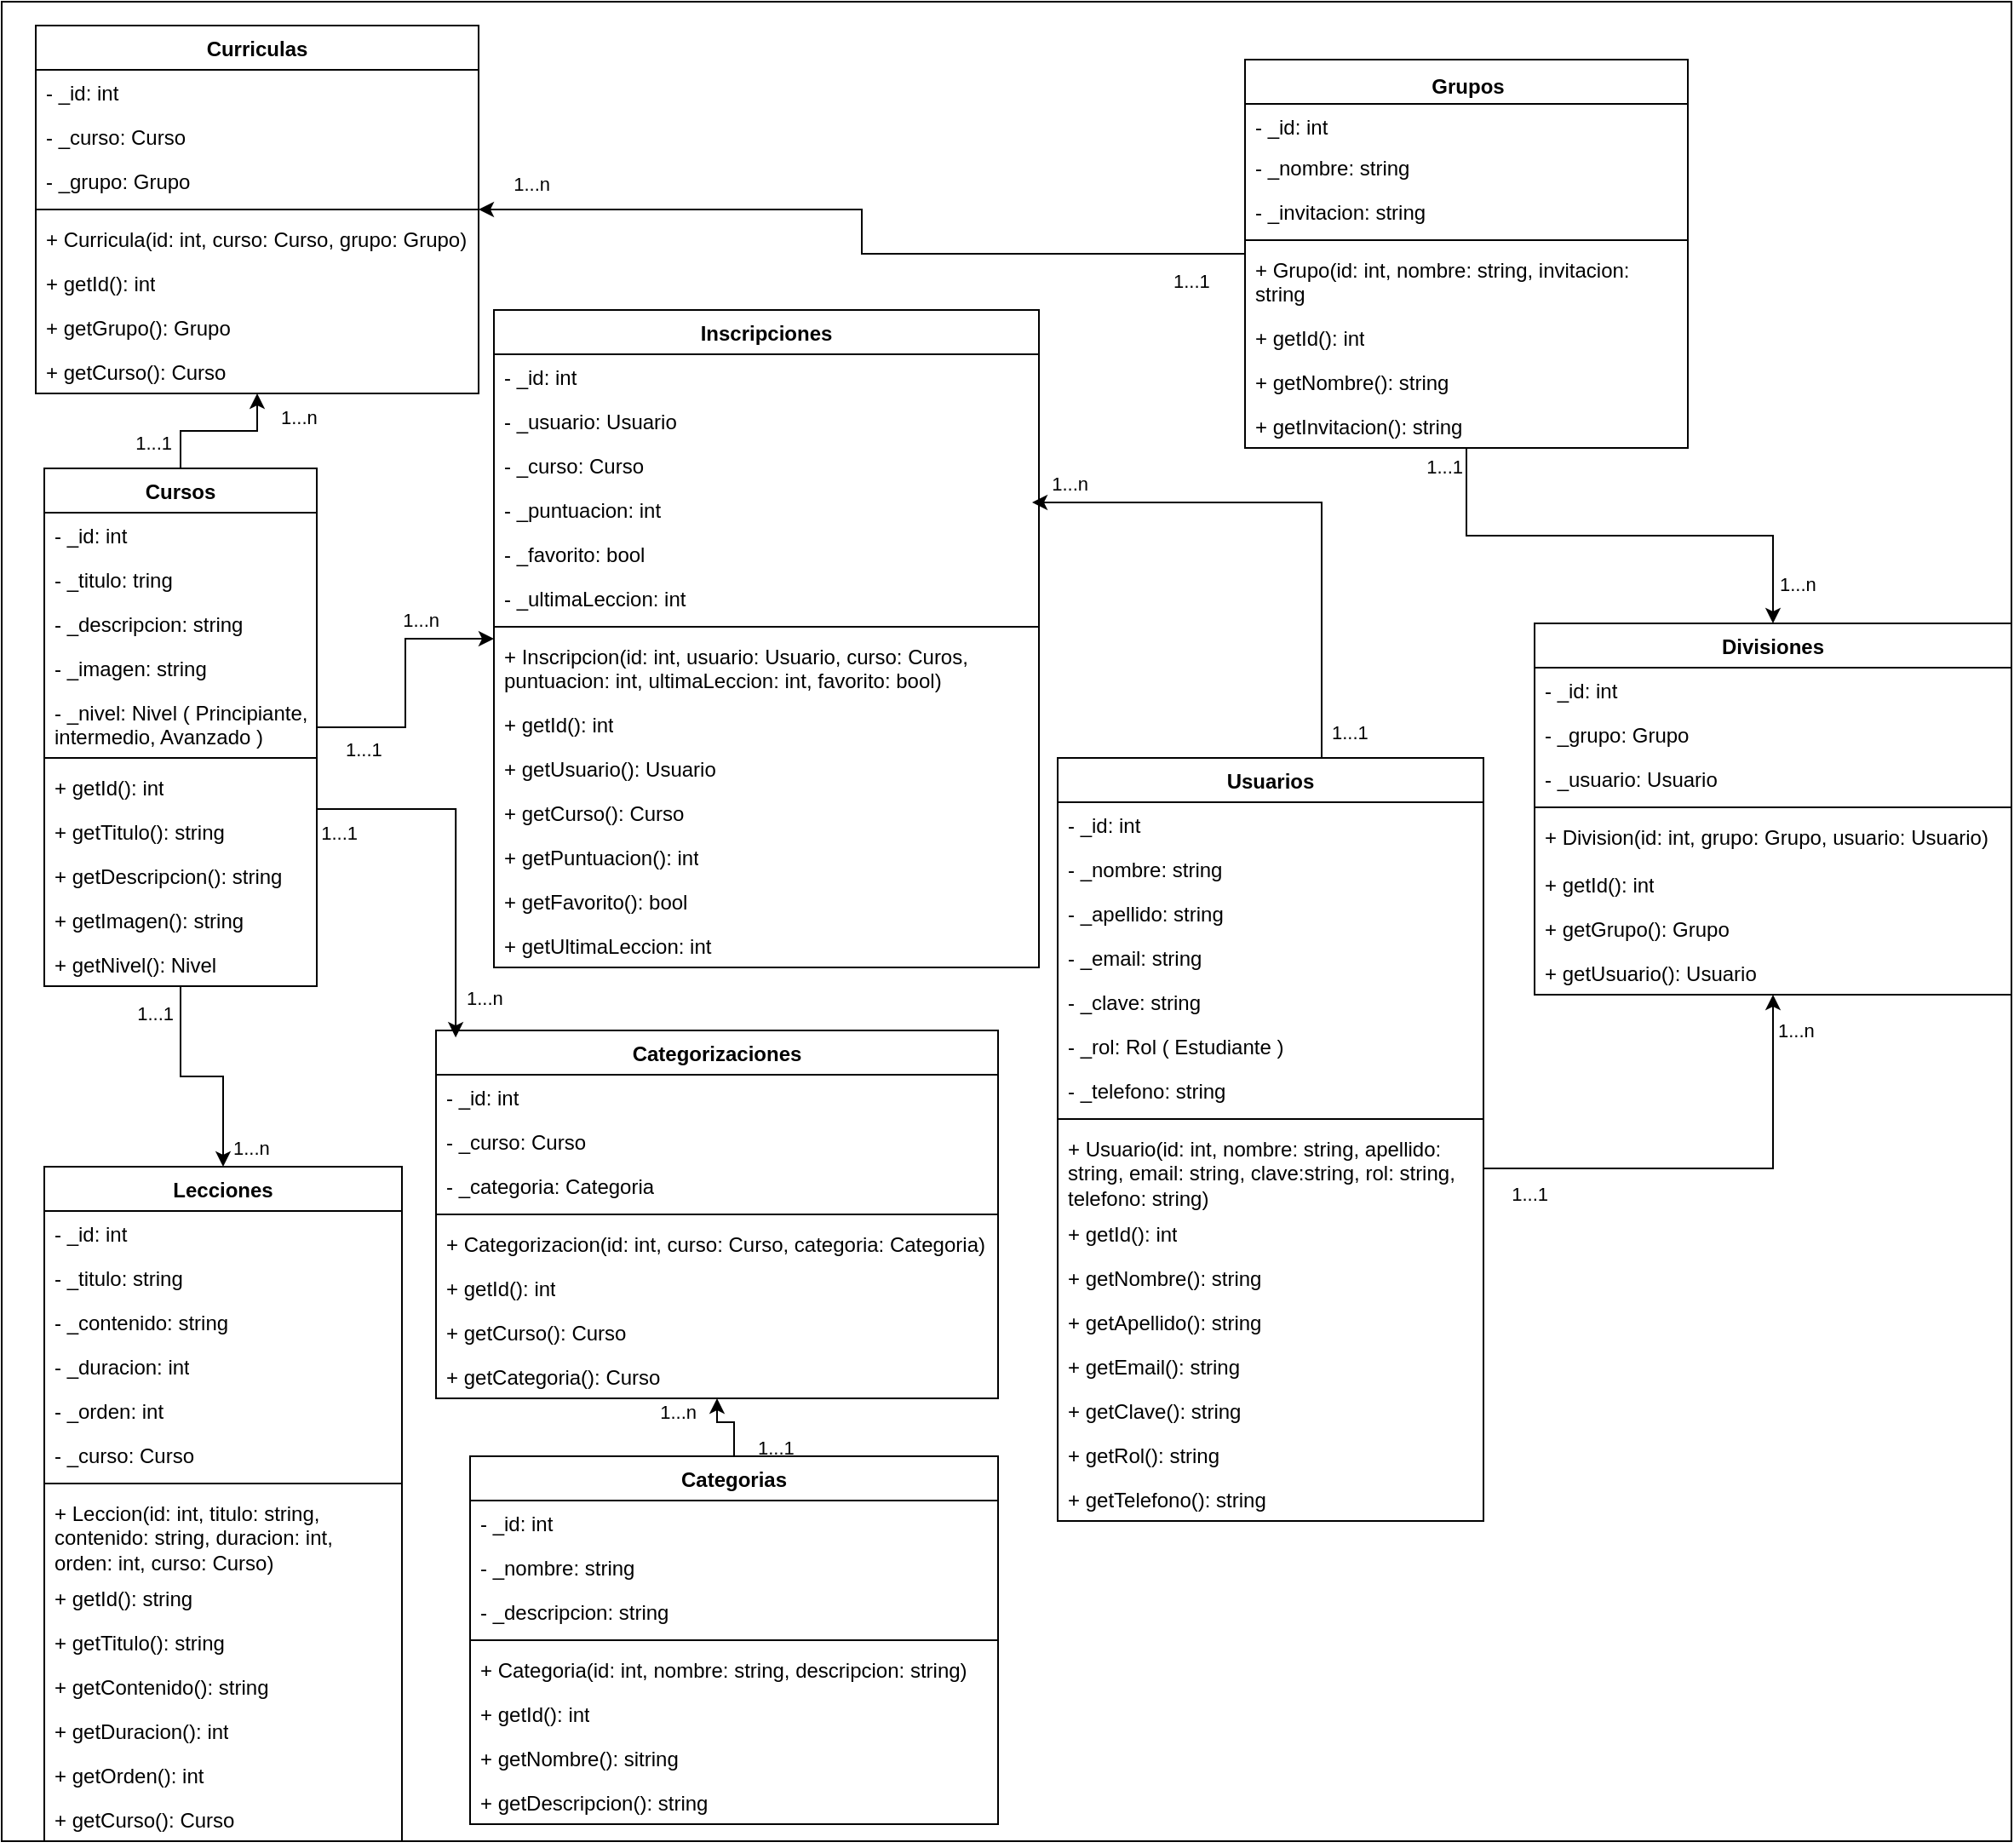 <mxfile version="22.0.4" type="google">
  <diagram name="Página-1" id="cSlM-cE0rFL330FUI_8P">
    <mxGraphModel dx="3243" dy="1895" grid="1" gridSize="10" guides="1" tooltips="1" connect="1" arrows="1" fold="1" page="1" pageScale="1" pageWidth="1169" pageHeight="827" math="0" shadow="0">
      <root>
        <mxCell id="0" />
        <mxCell id="1" parent="0" />
        <mxCell id="j69wh9Sq0bVNQojSnOhY-31" value="" style="rounded=0;whiteSpace=wrap;html=1;" parent="1" vertex="1">
          <mxGeometry x="-20" y="-154" width="1180" height="1080" as="geometry" />
        </mxCell>
        <mxCell id="e1QDSc3UWPRIE26_EMe_-5" value="Curriculas" style="swimlane;fontStyle=1;align=center;verticalAlign=top;childLayout=stackLayout;horizontal=1;startSize=26;horizontalStack=0;resizeParent=1;resizeParentMax=0;resizeLast=0;collapsible=1;marginBottom=0;whiteSpace=wrap;html=1;spacingLeft=0;" parent="1" vertex="1">
          <mxGeometry y="-140" width="260" height="216" as="geometry" />
        </mxCell>
        <mxCell id="e1QDSc3UWPRIE26_EMe_-43" value="- _id: int" style="text;strokeColor=none;fillColor=none;align=left;verticalAlign=top;spacingLeft=4;spacingRight=4;overflow=hidden;rotatable=0;points=[[0,0.5],[1,0.5]];portConstraint=eastwest;whiteSpace=wrap;html=1;" parent="e1QDSc3UWPRIE26_EMe_-5" vertex="1">
          <mxGeometry y="26" width="260" height="26" as="geometry" />
        </mxCell>
        <mxCell id="e1QDSc3UWPRIE26_EMe_-6" value="- _curso: Curso" style="text;strokeColor=none;fillColor=none;align=left;verticalAlign=top;spacingLeft=4;spacingRight=4;overflow=hidden;rotatable=0;points=[[0,0.5],[1,0.5]];portConstraint=eastwest;whiteSpace=wrap;html=1;" parent="e1QDSc3UWPRIE26_EMe_-5" vertex="1">
          <mxGeometry y="52" width="260" height="26" as="geometry" />
        </mxCell>
        <mxCell id="e1QDSc3UWPRIE26_EMe_-67" value="- _grupo: Grupo" style="text;strokeColor=none;fillColor=none;align=left;verticalAlign=top;spacingLeft=4;spacingRight=4;overflow=hidden;rotatable=0;points=[[0,0.5],[1,0.5]];portConstraint=eastwest;whiteSpace=wrap;html=1;" parent="e1QDSc3UWPRIE26_EMe_-5" vertex="1">
          <mxGeometry y="78" width="260" height="26" as="geometry" />
        </mxCell>
        <mxCell id="e1QDSc3UWPRIE26_EMe_-7" value="" style="line;strokeWidth=1;fillColor=none;align=left;verticalAlign=middle;spacingTop=-1;spacingLeft=3;spacingRight=3;rotatable=0;labelPosition=right;points=[];portConstraint=eastwest;strokeColor=inherit;" parent="e1QDSc3UWPRIE26_EMe_-5" vertex="1">
          <mxGeometry y="104" width="260" height="8" as="geometry" />
        </mxCell>
        <mxCell id="e1QDSc3UWPRIE26_EMe_-8" value="+ Curricula(id: int, curso: Curso, grupo: Grupo)" style="text;strokeColor=none;fillColor=none;align=left;verticalAlign=top;spacingLeft=4;spacingRight=4;overflow=hidden;rotatable=0;points=[[0,0.5],[1,0.5]];portConstraint=eastwest;whiteSpace=wrap;html=1;" parent="e1QDSc3UWPRIE26_EMe_-5" vertex="1">
          <mxGeometry y="112" width="260" height="26" as="geometry" />
        </mxCell>
        <mxCell id="e-Kmx84tTfotcJuYBP1H-1" value="+ getId(): int" style="text;strokeColor=none;fillColor=none;align=left;verticalAlign=top;spacingLeft=4;spacingRight=4;overflow=hidden;rotatable=0;points=[[0,0.5],[1,0.5]];portConstraint=eastwest;whiteSpace=wrap;html=1;" parent="e1QDSc3UWPRIE26_EMe_-5" vertex="1">
          <mxGeometry y="138" width="260" height="26" as="geometry" />
        </mxCell>
        <mxCell id="e-Kmx84tTfotcJuYBP1H-3" value="+ getGrupo(): Grupo" style="text;strokeColor=none;fillColor=none;align=left;verticalAlign=top;spacingLeft=4;spacingRight=4;overflow=hidden;rotatable=0;points=[[0,0.5],[1,0.5]];portConstraint=eastwest;whiteSpace=wrap;html=1;" parent="e1QDSc3UWPRIE26_EMe_-5" vertex="1">
          <mxGeometry y="164" width="260" height="26" as="geometry" />
        </mxCell>
        <mxCell id="e-Kmx84tTfotcJuYBP1H-2" value="+ getCurso(): Curso" style="text;strokeColor=none;fillColor=none;align=left;verticalAlign=top;spacingLeft=4;spacingRight=4;overflow=hidden;rotatable=0;points=[[0,0.5],[1,0.5]];portConstraint=eastwest;whiteSpace=wrap;html=1;" parent="e1QDSc3UWPRIE26_EMe_-5" vertex="1">
          <mxGeometry y="190" width="260" height="26" as="geometry" />
        </mxCell>
        <mxCell id="j69wh9Sq0bVNQojSnOhY-22" style="edgeStyle=orthogonalEdgeStyle;rounded=0;orthogonalLoop=1;jettySize=auto;html=1;startArrow=classic;startFill=1;endArrow=none;endFill=0;" parent="1" target="e1QDSc3UWPRIE26_EMe_-34" edge="1">
          <mxGeometry relative="1" as="geometry">
            <mxPoint x="585" y="140" as="sourcePoint" />
            <mxPoint x="740" y="230" as="targetPoint" />
            <Array as="points">
              <mxPoint x="755" y="140" />
            </Array>
          </mxGeometry>
        </mxCell>
        <mxCell id="j69wh9Sq0bVNQojSnOhY-23" value="1...n" style="edgeLabel;html=1;align=right;verticalAlign=bottom;resizable=0;points=[];labelPosition=left;verticalLabelPosition=top;spacingLeft=2;spacingBottom=2;spacingRight=2;spacingTop=2;" parent="j69wh9Sq0bVNQojSnOhY-22" connectable="0" vertex="1">
          <mxGeometry x="-0.781" y="1" relative="1" as="geometry">
            <mxPoint as="offset" />
          </mxGeometry>
        </mxCell>
        <mxCell id="j69wh9Sq0bVNQojSnOhY-24" value="1...1" style="edgeLabel;html=1;align=left;verticalAlign=top;resizable=0;points=[];labelPosition=right;verticalLabelPosition=bottom;spacingLeft=2;spacingBottom=2;spacingRight=2;spacingTop=2;" parent="j69wh9Sq0bVNQojSnOhY-22" connectable="0" vertex="1">
          <mxGeometry x="0.711" y="2" relative="1" as="geometry">
            <mxPoint y="16" as="offset" />
          </mxGeometry>
        </mxCell>
        <mxCell id="e1QDSc3UWPRIE26_EMe_-10" value="Inscripciones" style="swimlane;fontStyle=1;align=center;verticalAlign=top;childLayout=stackLayout;horizontal=1;startSize=26;horizontalStack=0;resizeParent=1;resizeParentMax=0;resizeLast=0;collapsible=1;marginBottom=0;whiteSpace=wrap;html=1;" parent="1" vertex="1">
          <mxGeometry x="269" y="27" width="320" height="386" as="geometry" />
        </mxCell>
        <mxCell id="e1QDSc3UWPRIE26_EMe_-44" value="- _id: int" style="text;strokeColor=none;fillColor=none;align=left;verticalAlign=top;spacingLeft=4;spacingRight=4;overflow=hidden;rotatable=0;points=[[0,0.5],[1,0.5]];portConstraint=eastwest;whiteSpace=wrap;html=1;" parent="e1QDSc3UWPRIE26_EMe_-10" vertex="1">
          <mxGeometry y="26" width="320" height="26" as="geometry" />
        </mxCell>
        <mxCell id="e1QDSc3UWPRIE26_EMe_-11" value="- _usuario: Usuario" style="text;strokeColor=none;fillColor=none;align=left;verticalAlign=top;spacingLeft=4;spacingRight=4;overflow=hidden;rotatable=0;points=[[0,0.5],[1,0.5]];portConstraint=eastwest;whiteSpace=wrap;html=1;" parent="e1QDSc3UWPRIE26_EMe_-10" vertex="1">
          <mxGeometry y="52" width="320" height="26" as="geometry" />
        </mxCell>
        <mxCell id="e1QDSc3UWPRIE26_EMe_-71" value="- _curso: Curso" style="text;strokeColor=none;fillColor=none;align=left;verticalAlign=top;spacingLeft=4;spacingRight=4;overflow=hidden;rotatable=0;points=[[0,0.5],[1,0.5]];portConstraint=eastwest;whiteSpace=wrap;html=1;" parent="e1QDSc3UWPRIE26_EMe_-10" vertex="1">
          <mxGeometry y="78" width="320" height="26" as="geometry" />
        </mxCell>
        <mxCell id="e1QDSc3UWPRIE26_EMe_-69" value="- _puntuacion: int" style="text;strokeColor=none;fillColor=none;align=left;verticalAlign=top;spacingLeft=4;spacingRight=4;overflow=hidden;rotatable=0;points=[[0,0.5],[1,0.5]];portConstraint=eastwest;whiteSpace=wrap;html=1;" parent="e1QDSc3UWPRIE26_EMe_-10" vertex="1">
          <mxGeometry y="104" width="320" height="26" as="geometry" />
        </mxCell>
        <mxCell id="e1QDSc3UWPRIE26_EMe_-70" value="- _favorito: bool" style="text;strokeColor=none;fillColor=none;align=left;verticalAlign=top;spacingLeft=4;spacingRight=4;overflow=hidden;rotatable=0;points=[[0,0.5],[1,0.5]];portConstraint=eastwest;whiteSpace=wrap;html=1;" parent="e1QDSc3UWPRIE26_EMe_-10" vertex="1">
          <mxGeometry y="130" width="320" height="26" as="geometry" />
        </mxCell>
        <mxCell id="e1QDSc3UWPRIE26_EMe_-72" value="- _ultimaLeccion: int" style="text;strokeColor=none;fillColor=none;align=left;verticalAlign=top;spacingLeft=4;spacingRight=4;overflow=hidden;rotatable=0;points=[[0,0.5],[1,0.5]];portConstraint=eastwest;whiteSpace=wrap;html=1;" parent="e1QDSc3UWPRIE26_EMe_-10" vertex="1">
          <mxGeometry y="156" width="320" height="26" as="geometry" />
        </mxCell>
        <mxCell id="e1QDSc3UWPRIE26_EMe_-12" value="" style="line;strokeWidth=1;fillColor=none;align=left;verticalAlign=middle;spacingTop=-1;spacingLeft=3;spacingRight=3;rotatable=0;labelPosition=right;points=[];portConstraint=eastwest;strokeColor=inherit;" parent="e1QDSc3UWPRIE26_EMe_-10" vertex="1">
          <mxGeometry y="182" width="320" height="8" as="geometry" />
        </mxCell>
        <mxCell id="e1QDSc3UWPRIE26_EMe_-84" value="+ Inscripcion(id: int, usuario: Usuario, curso: Curos, puntuacion: int, ultimaLeccion: int, favorito: bool)" style="text;strokeColor=none;fillColor=none;align=left;verticalAlign=top;spacingLeft=4;spacingRight=4;overflow=hidden;rotatable=0;points=[[0,0.5],[1,0.5]];portConstraint=eastwest;whiteSpace=wrap;html=1;" parent="e1QDSc3UWPRIE26_EMe_-10" vertex="1">
          <mxGeometry y="190" width="320" height="40" as="geometry" />
        </mxCell>
        <mxCell id="e1QDSc3UWPRIE26_EMe_-87" value="+ getId(): int" style="text;strokeColor=none;fillColor=none;align=left;verticalAlign=top;spacingLeft=4;spacingRight=4;overflow=hidden;rotatable=0;points=[[0,0.5],[1,0.5]];portConstraint=eastwest;whiteSpace=wrap;html=1;" parent="e1QDSc3UWPRIE26_EMe_-10" vertex="1">
          <mxGeometry y="230" width="320" height="26" as="geometry" />
        </mxCell>
        <mxCell id="e1QDSc3UWPRIE26_EMe_-85" value="+ getUsuario(): Usuario" style="text;strokeColor=none;fillColor=none;align=left;verticalAlign=top;spacingLeft=4;spacingRight=4;overflow=hidden;rotatable=0;points=[[0,0.5],[1,0.5]];portConstraint=eastwest;whiteSpace=wrap;html=1;" parent="e1QDSc3UWPRIE26_EMe_-10" vertex="1">
          <mxGeometry y="256" width="320" height="26" as="geometry" />
        </mxCell>
        <mxCell id="e1QDSc3UWPRIE26_EMe_-86" value="+ getCurso(): Curso" style="text;strokeColor=none;fillColor=none;align=left;verticalAlign=top;spacingLeft=4;spacingRight=4;overflow=hidden;rotatable=0;points=[[0,0.5],[1,0.5]];portConstraint=eastwest;whiteSpace=wrap;html=1;" parent="e1QDSc3UWPRIE26_EMe_-10" vertex="1">
          <mxGeometry y="282" width="320" height="26" as="geometry" />
        </mxCell>
        <mxCell id="e1QDSc3UWPRIE26_EMe_-13" value="+ getPuntuacion(): int" style="text;strokeColor=none;fillColor=none;align=left;verticalAlign=top;spacingLeft=4;spacingRight=4;overflow=hidden;rotatable=0;points=[[0,0.5],[1,0.5]];portConstraint=eastwest;whiteSpace=wrap;html=1;" parent="e1QDSc3UWPRIE26_EMe_-10" vertex="1">
          <mxGeometry y="308" width="320" height="26" as="geometry" />
        </mxCell>
        <mxCell id="e1QDSc3UWPRIE26_EMe_-91" value="+ getFavorito(): bool" style="text;strokeColor=none;fillColor=none;align=left;verticalAlign=top;spacingLeft=4;spacingRight=4;overflow=hidden;rotatable=0;points=[[0,0.5],[1,0.5]];portConstraint=eastwest;whiteSpace=wrap;html=1;" parent="e1QDSc3UWPRIE26_EMe_-10" vertex="1">
          <mxGeometry y="334" width="320" height="26" as="geometry" />
        </mxCell>
        <mxCell id="e1QDSc3UWPRIE26_EMe_-90" value="+ getUltimaLeccion: int" style="text;strokeColor=none;fillColor=none;align=left;verticalAlign=top;spacingLeft=4;spacingRight=4;overflow=hidden;rotatable=0;points=[[0,0.5],[1,0.5]];portConstraint=eastwest;whiteSpace=wrap;html=1;" parent="e1QDSc3UWPRIE26_EMe_-10" vertex="1">
          <mxGeometry y="360" width="320" height="26" as="geometry" />
        </mxCell>
        <mxCell id="e1QDSc3UWPRIE26_EMe_-14" value="Lecciones" style="swimlane;fontStyle=1;align=center;verticalAlign=top;childLayout=stackLayout;horizontal=1;startSize=26;horizontalStack=0;resizeParent=1;resizeParentMax=0;resizeLast=0;collapsible=1;marginBottom=0;whiteSpace=wrap;html=1;" parent="1" vertex="1">
          <mxGeometry x="5" y="530" width="210" height="396" as="geometry" />
        </mxCell>
        <mxCell id="e1QDSc3UWPRIE26_EMe_-49" value="- _id: int" style="text;strokeColor=none;fillColor=none;align=left;verticalAlign=top;spacingLeft=4;spacingRight=4;overflow=hidden;rotatable=0;points=[[0,0.5],[1,0.5]];portConstraint=eastwest;whiteSpace=wrap;html=1;" parent="e1QDSc3UWPRIE26_EMe_-14" vertex="1">
          <mxGeometry y="26" width="210" height="26" as="geometry" />
        </mxCell>
        <mxCell id="e1QDSc3UWPRIE26_EMe_-77" value="- _titulo: string" style="text;strokeColor=none;fillColor=none;align=left;verticalAlign=top;spacingLeft=4;spacingRight=4;overflow=hidden;rotatable=0;points=[[0,0.5],[1,0.5]];portConstraint=eastwest;whiteSpace=wrap;html=1;" parent="e1QDSc3UWPRIE26_EMe_-14" vertex="1">
          <mxGeometry y="52" width="210" height="26" as="geometry" />
        </mxCell>
        <mxCell id="e1QDSc3UWPRIE26_EMe_-79" value="- _contenido: string" style="text;strokeColor=none;fillColor=none;align=left;verticalAlign=top;spacingLeft=4;spacingRight=4;overflow=hidden;rotatable=0;points=[[0,0.5],[1,0.5]];portConstraint=eastwest;whiteSpace=wrap;html=1;" parent="e1QDSc3UWPRIE26_EMe_-14" vertex="1">
          <mxGeometry y="78" width="210" height="26" as="geometry" />
        </mxCell>
        <mxCell id="e1QDSc3UWPRIE26_EMe_-80" value="- _duracion: int" style="text;strokeColor=none;fillColor=none;align=left;verticalAlign=top;spacingLeft=4;spacingRight=4;overflow=hidden;rotatable=0;points=[[0,0.5],[1,0.5]];portConstraint=eastwest;whiteSpace=wrap;html=1;" parent="e1QDSc3UWPRIE26_EMe_-14" vertex="1">
          <mxGeometry y="104" width="210" height="26" as="geometry" />
        </mxCell>
        <mxCell id="e1QDSc3UWPRIE26_EMe_-78" value="- _orden: int" style="text;strokeColor=none;fillColor=none;align=left;verticalAlign=top;spacingLeft=4;spacingRight=4;overflow=hidden;rotatable=0;points=[[0,0.5],[1,0.5]];portConstraint=eastwest;whiteSpace=wrap;html=1;" parent="e1QDSc3UWPRIE26_EMe_-14" vertex="1">
          <mxGeometry y="130" width="210" height="26" as="geometry" />
        </mxCell>
        <mxCell id="e1QDSc3UWPRIE26_EMe_-15" value="- _curso: Curso" style="text;strokeColor=none;fillColor=none;align=left;verticalAlign=top;spacingLeft=4;spacingRight=4;overflow=hidden;rotatable=0;points=[[0,0.5],[1,0.5]];portConstraint=eastwest;whiteSpace=wrap;html=1;" parent="e1QDSc3UWPRIE26_EMe_-14" vertex="1">
          <mxGeometry y="156" width="210" height="26" as="geometry" />
        </mxCell>
        <mxCell id="e1QDSc3UWPRIE26_EMe_-16" value="" style="line;strokeWidth=1;fillColor=none;align=left;verticalAlign=middle;spacingTop=-1;spacingLeft=3;spacingRight=3;rotatable=0;labelPosition=right;points=[];portConstraint=eastwest;strokeColor=inherit;" parent="e1QDSc3UWPRIE26_EMe_-14" vertex="1">
          <mxGeometry y="182" width="210" height="8" as="geometry" />
        </mxCell>
        <mxCell id="e1QDSc3UWPRIE26_EMe_-17" value="+ Leccion(id: int, titulo: string, contenido: string, duracion: int, orden: int, curso: Curso)" style="text;strokeColor=none;fillColor=none;align=left;verticalAlign=top;spacingLeft=4;spacingRight=4;overflow=hidden;rotatable=0;points=[[0,0.5],[1,0.5]];portConstraint=eastwest;whiteSpace=wrap;html=1;" parent="e1QDSc3UWPRIE26_EMe_-14" vertex="1">
          <mxGeometry y="190" width="210" height="50" as="geometry" />
        </mxCell>
        <mxCell id="e1QDSc3UWPRIE26_EMe_-95" value="+ getId(): string" style="text;strokeColor=none;fillColor=none;align=left;verticalAlign=top;spacingLeft=4;spacingRight=4;overflow=hidden;rotatable=0;points=[[0,0.5],[1,0.5]];portConstraint=eastwest;whiteSpace=wrap;html=1;" parent="e1QDSc3UWPRIE26_EMe_-14" vertex="1">
          <mxGeometry y="240" width="210" height="26" as="geometry" />
        </mxCell>
        <mxCell id="e1QDSc3UWPRIE26_EMe_-99" value="+ getTitulo(): string" style="text;strokeColor=none;fillColor=none;align=left;verticalAlign=top;spacingLeft=4;spacingRight=4;overflow=hidden;rotatable=0;points=[[0,0.5],[1,0.5]];portConstraint=eastwest;whiteSpace=wrap;html=1;" parent="e1QDSc3UWPRIE26_EMe_-14" vertex="1">
          <mxGeometry y="266" width="210" height="26" as="geometry" />
        </mxCell>
        <mxCell id="e1QDSc3UWPRIE26_EMe_-100" value="+ getContenido(): string" style="text;strokeColor=none;fillColor=none;align=left;verticalAlign=top;spacingLeft=4;spacingRight=4;overflow=hidden;rotatable=0;points=[[0,0.5],[1,0.5]];portConstraint=eastwest;whiteSpace=wrap;html=1;" parent="e1QDSc3UWPRIE26_EMe_-14" vertex="1">
          <mxGeometry y="292" width="210" height="26" as="geometry" />
        </mxCell>
        <mxCell id="e1QDSc3UWPRIE26_EMe_-96" value="+ getDuracion(): int&lt;br&gt;" style="text;strokeColor=none;fillColor=none;align=left;verticalAlign=top;spacingLeft=4;spacingRight=4;overflow=hidden;rotatable=0;points=[[0,0.5],[1,0.5]];portConstraint=eastwest;whiteSpace=wrap;html=1;" parent="e1QDSc3UWPRIE26_EMe_-14" vertex="1">
          <mxGeometry y="318" width="210" height="26" as="geometry" />
        </mxCell>
        <mxCell id="e1QDSc3UWPRIE26_EMe_-98" value="+ getOrden(): int" style="text;strokeColor=none;fillColor=none;align=left;verticalAlign=top;spacingLeft=4;spacingRight=4;overflow=hidden;rotatable=0;points=[[0,0.5],[1,0.5]];portConstraint=eastwest;whiteSpace=wrap;html=1;" parent="e1QDSc3UWPRIE26_EMe_-14" vertex="1">
          <mxGeometry y="344" width="210" height="26" as="geometry" />
        </mxCell>
        <mxCell id="e1QDSc3UWPRIE26_EMe_-97" value="+ getCurso(): Curso" style="text;strokeColor=none;fillColor=none;align=left;verticalAlign=top;spacingLeft=4;spacingRight=4;overflow=hidden;rotatable=0;points=[[0,0.5],[1,0.5]];portConstraint=eastwest;whiteSpace=wrap;html=1;" parent="e1QDSc3UWPRIE26_EMe_-14" vertex="1">
          <mxGeometry y="370" width="210" height="26" as="geometry" />
        </mxCell>
        <mxCell id="e1QDSc3UWPRIE26_EMe_-18" value="Categorizaciones" style="swimlane;fontStyle=1;align=center;verticalAlign=top;childLayout=stackLayout;horizontal=1;startSize=26;horizontalStack=0;resizeParent=1;resizeParentMax=0;resizeLast=0;collapsible=1;marginBottom=0;whiteSpace=wrap;html=1;" parent="1" vertex="1">
          <mxGeometry x="235" y="450" width="330" height="216" as="geometry" />
        </mxCell>
        <mxCell id="e1QDSc3UWPRIE26_EMe_-46" value="- _id: int" style="text;strokeColor=none;fillColor=none;align=left;verticalAlign=top;spacingLeft=4;spacingRight=4;overflow=hidden;rotatable=0;points=[[0,0.5],[1,0.5]];portConstraint=eastwest;whiteSpace=wrap;html=1;" parent="e1QDSc3UWPRIE26_EMe_-18" vertex="1">
          <mxGeometry y="26" width="330" height="26" as="geometry" />
        </mxCell>
        <mxCell id="e1QDSc3UWPRIE26_EMe_-75" value="- _curso: Curso" style="text;strokeColor=none;fillColor=none;align=left;verticalAlign=top;spacingLeft=4;spacingRight=4;overflow=hidden;rotatable=0;points=[[0,0.5],[1,0.5]];portConstraint=eastwest;whiteSpace=wrap;html=1;" parent="e1QDSc3UWPRIE26_EMe_-18" vertex="1">
          <mxGeometry y="52" width="330" height="26" as="geometry" />
        </mxCell>
        <mxCell id="e1QDSc3UWPRIE26_EMe_-19" value="- _categoria: Categoria" style="text;strokeColor=none;fillColor=none;align=left;verticalAlign=top;spacingLeft=4;spacingRight=4;overflow=hidden;rotatable=0;points=[[0,0.5],[1,0.5]];portConstraint=eastwest;whiteSpace=wrap;html=1;" parent="e1QDSc3UWPRIE26_EMe_-18" vertex="1">
          <mxGeometry y="78" width="330" height="26" as="geometry" />
        </mxCell>
        <mxCell id="e1QDSc3UWPRIE26_EMe_-20" value="" style="line;strokeWidth=1;fillColor=none;align=left;verticalAlign=middle;spacingTop=-1;spacingLeft=3;spacingRight=3;rotatable=0;labelPosition=right;points=[];portConstraint=eastwest;strokeColor=inherit;" parent="e1QDSc3UWPRIE26_EMe_-18" vertex="1">
          <mxGeometry y="104" width="330" height="8" as="geometry" />
        </mxCell>
        <mxCell id="e1QDSc3UWPRIE26_EMe_-21" value="+ Categorizacion(id: int, curso: Curso, categoria: Categoria)" style="text;strokeColor=none;fillColor=none;align=left;verticalAlign=top;spacingLeft=4;spacingRight=4;overflow=hidden;rotatable=0;points=[[0,0.5],[1,0.5]];portConstraint=eastwest;whiteSpace=wrap;html=1;" parent="e1QDSc3UWPRIE26_EMe_-18" vertex="1">
          <mxGeometry y="112" width="330" height="26" as="geometry" />
        </mxCell>
        <mxCell id="e-Kmx84tTfotcJuYBP1H-4" value="+ getId(): int" style="text;strokeColor=none;fillColor=none;align=left;verticalAlign=top;spacingLeft=4;spacingRight=4;overflow=hidden;rotatable=0;points=[[0,0.5],[1,0.5]];portConstraint=eastwest;whiteSpace=wrap;html=1;" parent="e1QDSc3UWPRIE26_EMe_-18" vertex="1">
          <mxGeometry y="138" width="330" height="26" as="geometry" />
        </mxCell>
        <mxCell id="e-Kmx84tTfotcJuYBP1H-5" value="+ getCurso(): Curso" style="text;strokeColor=none;fillColor=none;align=left;verticalAlign=top;spacingLeft=4;spacingRight=4;overflow=hidden;rotatable=0;points=[[0,0.5],[1,0.5]];portConstraint=eastwest;whiteSpace=wrap;html=1;" parent="e1QDSc3UWPRIE26_EMe_-18" vertex="1">
          <mxGeometry y="164" width="330" height="26" as="geometry" />
        </mxCell>
        <mxCell id="e-Kmx84tTfotcJuYBP1H-6" value="+ getCategoria(): Curso" style="text;strokeColor=none;fillColor=none;align=left;verticalAlign=top;spacingLeft=4;spacingRight=4;overflow=hidden;rotatable=0;points=[[0,0.5],[1,0.5]];portConstraint=eastwest;whiteSpace=wrap;html=1;" parent="e1QDSc3UWPRIE26_EMe_-18" vertex="1">
          <mxGeometry y="190" width="330" height="26" as="geometry" />
        </mxCell>
        <mxCell id="j69wh9Sq0bVNQojSnOhY-5" style="edgeStyle=orthogonalEdgeStyle;rounded=0;orthogonalLoop=1;jettySize=auto;html=1;" parent="1" source="e1QDSc3UWPRIE26_EMe_-22" target="e1QDSc3UWPRIE26_EMe_-18" edge="1">
          <mxGeometry relative="1" as="geometry" />
        </mxCell>
        <mxCell id="j69wh9Sq0bVNQojSnOhY-6" value="1...n" style="edgeLabel;html=1;align=right;verticalAlign=bottom;resizable=0;points=[];labelPosition=left;verticalLabelPosition=top;spacingRight=2;spacingLeft=2;spacingBottom=2;spacingTop=2;" parent="j69wh9Sq0bVNQojSnOhY-5" connectable="0" vertex="1">
          <mxGeometry x="0.587" relative="1" as="geometry">
            <mxPoint x="-10" y="9" as="offset" />
          </mxGeometry>
        </mxCell>
        <mxCell id="j69wh9Sq0bVNQojSnOhY-7" value="1...1" style="edgeLabel;html=1;align=left;verticalAlign=top;resizable=0;points=[];labelPosition=right;verticalLabelPosition=bottom;spacingRight=2;spacingLeft=2;spacingBottom=2;spacingTop=2;" parent="j69wh9Sq0bVNQojSnOhY-5" connectable="0" vertex="1">
          <mxGeometry x="-0.752" y="-1" relative="1" as="geometry">
            <mxPoint x="9" y="-15" as="offset" />
          </mxGeometry>
        </mxCell>
        <mxCell id="e1QDSc3UWPRIE26_EMe_-22" value="Categorias" style="swimlane;fontStyle=1;align=center;verticalAlign=top;childLayout=stackLayout;horizontal=1;startSize=26;horizontalStack=0;resizeParent=1;resizeParentMax=0;resizeLast=0;collapsible=1;marginBottom=0;whiteSpace=wrap;html=1;" parent="1" vertex="1">
          <mxGeometry x="255" y="700" width="310" height="216" as="geometry" />
        </mxCell>
        <mxCell id="e1QDSc3UWPRIE26_EMe_-48" value="- _id: int" style="text;strokeColor=none;fillColor=none;align=left;verticalAlign=top;spacingLeft=4;spacingRight=4;overflow=hidden;rotatable=0;points=[[0,0.5],[1,0.5]];portConstraint=eastwest;whiteSpace=wrap;html=1;" parent="e1QDSc3UWPRIE26_EMe_-22" vertex="1">
          <mxGeometry y="26" width="310" height="26" as="geometry" />
        </mxCell>
        <mxCell id="e1QDSc3UWPRIE26_EMe_-76" value="- _nombre: string" style="text;strokeColor=none;fillColor=none;align=left;verticalAlign=top;spacingLeft=4;spacingRight=4;overflow=hidden;rotatable=0;points=[[0,0.5],[1,0.5]];portConstraint=eastwest;whiteSpace=wrap;html=1;" parent="e1QDSc3UWPRIE26_EMe_-22" vertex="1">
          <mxGeometry y="52" width="310" height="26" as="geometry" />
        </mxCell>
        <mxCell id="e1QDSc3UWPRIE26_EMe_-23" value="- _descripcion: string" style="text;strokeColor=none;fillColor=none;align=left;verticalAlign=top;spacingLeft=4;spacingRight=4;overflow=hidden;rotatable=0;points=[[0,0.5],[1,0.5]];portConstraint=eastwest;whiteSpace=wrap;html=1;" parent="e1QDSc3UWPRIE26_EMe_-22" vertex="1">
          <mxGeometry y="78" width="310" height="26" as="geometry" />
        </mxCell>
        <mxCell id="e1QDSc3UWPRIE26_EMe_-24" value="" style="line;strokeWidth=1;fillColor=none;align=left;verticalAlign=middle;spacingTop=-1;spacingLeft=3;spacingRight=3;rotatable=0;labelPosition=right;points=[];portConstraint=eastwest;strokeColor=inherit;" parent="e1QDSc3UWPRIE26_EMe_-22" vertex="1">
          <mxGeometry y="104" width="310" height="8" as="geometry" />
        </mxCell>
        <mxCell id="e1QDSc3UWPRIE26_EMe_-25" value="+ Categoria(id: int, nombre: string, descripcion: string)" style="text;strokeColor=none;fillColor=none;align=left;verticalAlign=top;spacingLeft=4;spacingRight=4;overflow=hidden;rotatable=0;points=[[0,0.5],[1,0.5]];portConstraint=eastwest;whiteSpace=wrap;html=1;" parent="e1QDSc3UWPRIE26_EMe_-22" vertex="1">
          <mxGeometry y="112" width="310" height="26" as="geometry" />
        </mxCell>
        <mxCell id="j69wh9Sq0bVNQojSnOhY-48" value="+ getId(): int" style="text;strokeColor=none;fillColor=none;align=left;verticalAlign=top;spacingLeft=4;spacingRight=4;overflow=hidden;rotatable=0;points=[[0,0.5],[1,0.5]];portConstraint=eastwest;whiteSpace=wrap;html=1;" parent="e1QDSc3UWPRIE26_EMe_-22" vertex="1">
          <mxGeometry y="138" width="310" height="26" as="geometry" />
        </mxCell>
        <mxCell id="j69wh9Sq0bVNQojSnOhY-43" value="+ getNombre(): sitring" style="text;strokeColor=none;fillColor=none;align=left;verticalAlign=top;spacingLeft=4;spacingRight=4;overflow=hidden;rotatable=0;points=[[0,0.5],[1,0.5]];portConstraint=eastwest;whiteSpace=wrap;html=1;" parent="e1QDSc3UWPRIE26_EMe_-22" vertex="1">
          <mxGeometry y="164" width="310" height="26" as="geometry" />
        </mxCell>
        <mxCell id="j69wh9Sq0bVNQojSnOhY-49" value="+ getDescripcion(): string" style="text;strokeColor=none;fillColor=none;align=left;verticalAlign=top;spacingLeft=4;spacingRight=4;overflow=hidden;rotatable=0;points=[[0,0.5],[1,0.5]];portConstraint=eastwest;whiteSpace=wrap;html=1;" parent="e1QDSc3UWPRIE26_EMe_-22" vertex="1">
          <mxGeometry y="190" width="310" height="26" as="geometry" />
        </mxCell>
        <mxCell id="e1QDSc3UWPRIE26_EMe_-26" value="Divisiones" style="swimlane;fontStyle=1;align=center;verticalAlign=top;childLayout=stackLayout;horizontal=1;startSize=26;horizontalStack=0;resizeParent=1;resizeParentMax=0;resizeLast=0;collapsible=1;marginBottom=0;whiteSpace=wrap;html=1;" parent="1" vertex="1">
          <mxGeometry x="880" y="211" width="280" height="218" as="geometry" />
        </mxCell>
        <mxCell id="e1QDSc3UWPRIE26_EMe_-27" value="- _id: int" style="text;strokeColor=none;fillColor=none;align=left;verticalAlign=top;spacingLeft=4;spacingRight=4;overflow=hidden;rotatable=0;points=[[0,0.5],[1,0.5]];portConstraint=eastwest;whiteSpace=wrap;html=1;" parent="e1QDSc3UWPRIE26_EMe_-26" vertex="1">
          <mxGeometry y="26" width="280" height="26" as="geometry" />
        </mxCell>
        <mxCell id="e1QDSc3UWPRIE26_EMe_-64" value="- _grupo: Grupo" style="text;strokeColor=none;fillColor=none;align=left;verticalAlign=top;spacingLeft=4;spacingRight=4;overflow=hidden;rotatable=0;points=[[0,0.5],[1,0.5]];portConstraint=eastwest;whiteSpace=wrap;html=1;" parent="e1QDSc3UWPRIE26_EMe_-26" vertex="1">
          <mxGeometry y="52" width="280" height="26" as="geometry" />
        </mxCell>
        <mxCell id="e1QDSc3UWPRIE26_EMe_-65" value="- _usuario: Usuario" style="text;strokeColor=none;fillColor=none;align=left;verticalAlign=top;spacingLeft=4;spacingRight=4;overflow=hidden;rotatable=0;points=[[0,0.5],[1,0.5]];portConstraint=eastwest;whiteSpace=wrap;html=1;" parent="e1QDSc3UWPRIE26_EMe_-26" vertex="1">
          <mxGeometry y="78" width="280" height="26" as="geometry" />
        </mxCell>
        <mxCell id="e1QDSc3UWPRIE26_EMe_-28" value="" style="line;strokeWidth=1;fillColor=none;align=left;verticalAlign=middle;spacingTop=-1;spacingLeft=3;spacingRight=3;rotatable=0;labelPosition=right;points=[];portConstraint=eastwest;strokeColor=inherit;" parent="e1QDSc3UWPRIE26_EMe_-26" vertex="1">
          <mxGeometry y="104" width="280" height="8" as="geometry" />
        </mxCell>
        <mxCell id="e1QDSc3UWPRIE26_EMe_-29" value="+ Division(id: int, grupo: Grupo, usuario: Usuario)" style="text;strokeColor=none;fillColor=none;align=left;verticalAlign=top;spacingLeft=4;spacingRight=4;overflow=hidden;rotatable=0;points=[[0,0.5],[1,0.5]];portConstraint=eastwest;whiteSpace=wrap;html=1;" parent="e1QDSc3UWPRIE26_EMe_-26" vertex="1">
          <mxGeometry y="112" width="280" height="28" as="geometry" />
        </mxCell>
        <mxCell id="j69wh9Sq0bVNQojSnOhY-37" value="+ getId(): int" style="text;strokeColor=none;fillColor=none;align=left;verticalAlign=top;spacingLeft=4;spacingRight=4;overflow=hidden;rotatable=0;points=[[0,0.5],[1,0.5]];portConstraint=eastwest;whiteSpace=wrap;html=1;" parent="e1QDSc3UWPRIE26_EMe_-26" vertex="1">
          <mxGeometry y="140" width="280" height="26" as="geometry" />
        </mxCell>
        <mxCell id="j69wh9Sq0bVNQojSnOhY-36" value="+ getGrupo(): Grupo" style="text;strokeColor=none;fillColor=none;align=left;verticalAlign=top;spacingLeft=4;spacingRight=4;overflow=hidden;rotatable=0;points=[[0,0.5],[1,0.5]];portConstraint=eastwest;whiteSpace=wrap;html=1;" parent="e1QDSc3UWPRIE26_EMe_-26" vertex="1">
          <mxGeometry y="166" width="280" height="26" as="geometry" />
        </mxCell>
        <mxCell id="j69wh9Sq0bVNQojSnOhY-38" value="+ getUsuario(): Usuario" style="text;strokeColor=none;fillColor=none;align=left;verticalAlign=top;spacingLeft=4;spacingRight=4;overflow=hidden;rotatable=0;points=[[0,0.5],[1,0.5]];portConstraint=eastwest;whiteSpace=wrap;html=1;" parent="e1QDSc3UWPRIE26_EMe_-26" vertex="1">
          <mxGeometry y="192" width="280" height="26" as="geometry" />
        </mxCell>
        <mxCell id="j69wh9Sq0bVNQojSnOhY-19" style="edgeStyle=orthogonalEdgeStyle;rounded=0;orthogonalLoop=1;jettySize=auto;html=1;" parent="1" source="e1QDSc3UWPRIE26_EMe_-30" target="e1QDSc3UWPRIE26_EMe_-5" edge="1">
          <mxGeometry relative="1" as="geometry" />
        </mxCell>
        <mxCell id="j69wh9Sq0bVNQojSnOhY-20" value="1...n" style="edgeLabel;html=1;align=right;verticalAlign=bottom;resizable=0;points=[];labelPosition=left;verticalLabelPosition=top;spacingLeft=2;spacingBottom=2;spacingRight=2;spacingTop=2;" parent="j69wh9Sq0bVNQojSnOhY-19" connectable="0" vertex="1">
          <mxGeometry x="0.688" relative="1" as="geometry">
            <mxPoint x="-30" y="-5" as="offset" />
          </mxGeometry>
        </mxCell>
        <mxCell id="j69wh9Sq0bVNQojSnOhY-21" value="1...1" style="edgeLabel;html=1;align=left;verticalAlign=top;resizable=0;points=[];labelPosition=right;verticalLabelPosition=bottom;spacingBottom=2;spacingRight=2;spacingLeft=0;" parent="j69wh9Sq0bVNQojSnOhY-19" connectable="0" vertex="1">
          <mxGeometry x="-0.702" y="3" relative="1" as="geometry">
            <mxPoint x="27" as="offset" />
          </mxGeometry>
        </mxCell>
        <mxCell id="j69wh9Sq0bVNQojSnOhY-26" style="edgeStyle=orthogonalEdgeStyle;rounded=0;orthogonalLoop=1;jettySize=auto;html=1;" parent="1" source="e1QDSc3UWPRIE26_EMe_-30" target="e1QDSc3UWPRIE26_EMe_-26" edge="1">
          <mxGeometry relative="1" as="geometry" />
        </mxCell>
        <mxCell id="j69wh9Sq0bVNQojSnOhY-29" value="1...1" style="edgeLabel;html=1;align=right;verticalAlign=bottom;resizable=0;points=[];labelPosition=left;verticalLabelPosition=top;spacingTop=2;spacingBottom=2;spacingRight=2;spacingLeft=2;" parent="j69wh9Sq0bVNQojSnOhY-26" connectable="0" vertex="1">
          <mxGeometry x="-0.917" y="3" relative="1" as="geometry">
            <mxPoint x="-3" y="10" as="offset" />
          </mxGeometry>
        </mxCell>
        <mxCell id="j69wh9Sq0bVNQojSnOhY-30" value="1...n" style="edgeLabel;html=1;align=left;verticalAlign=top;resizable=0;points=[];labelPosition=right;verticalLabelPosition=bottom;spacingTop=2;spacingBottom=2;spacingRight=2;spacingLeft=2;" parent="j69wh9Sq0bVNQojSnOhY-26" connectable="0" vertex="1">
          <mxGeometry x="0.874" y="1" relative="1" as="geometry">
            <mxPoint x="-1" y="-20" as="offset" />
          </mxGeometry>
        </mxCell>
        <mxCell id="e1QDSc3UWPRIE26_EMe_-30" value="Grupos" style="swimlane;fontStyle=1;align=center;verticalAlign=top;childLayout=stackLayout;horizontal=1;startSize=26;horizontalStack=0;resizeParent=1;resizeParentMax=0;resizeLast=0;collapsible=1;marginBottom=0;whiteSpace=wrap;html=1;spacingLeft=2;spacingTop=2;" parent="1" vertex="1">
          <mxGeometry x="710" y="-120" width="260" height="228" as="geometry" />
        </mxCell>
        <mxCell id="e1QDSc3UWPRIE26_EMe_-42" value="- _id: int" style="text;strokeColor=none;fillColor=none;align=left;verticalAlign=top;spacingLeft=4;spacingRight=4;overflow=hidden;rotatable=0;points=[[0,0.5],[1,0.5]];portConstraint=eastwest;whiteSpace=wrap;html=1;" parent="e1QDSc3UWPRIE26_EMe_-30" vertex="1">
          <mxGeometry y="26" width="260" height="24" as="geometry" />
        </mxCell>
        <mxCell id="e1QDSc3UWPRIE26_EMe_-31" value="- _nombre: string" style="text;strokeColor=none;fillColor=none;align=left;verticalAlign=top;spacingLeft=4;spacingRight=4;overflow=hidden;rotatable=0;points=[[0,0.5],[1,0.5]];portConstraint=eastwest;whiteSpace=wrap;html=1;" parent="e1QDSc3UWPRIE26_EMe_-30" vertex="1">
          <mxGeometry y="50" width="260" height="26" as="geometry" />
        </mxCell>
        <mxCell id="e1QDSc3UWPRIE26_EMe_-66" value="- _invitacion: string" style="text;strokeColor=none;fillColor=none;align=left;verticalAlign=top;spacingLeft=4;spacingRight=4;overflow=hidden;rotatable=0;points=[[0,0.5],[1,0.5]];portConstraint=eastwest;whiteSpace=wrap;html=1;" parent="e1QDSc3UWPRIE26_EMe_-30" vertex="1">
          <mxGeometry y="76" width="260" height="26" as="geometry" />
        </mxCell>
        <mxCell id="e1QDSc3UWPRIE26_EMe_-32" value="" style="line;strokeWidth=1;fillColor=none;align=left;verticalAlign=middle;spacingTop=-1;spacingLeft=3;spacingRight=3;rotatable=0;labelPosition=right;points=[];portConstraint=eastwest;strokeColor=inherit;" parent="e1QDSc3UWPRIE26_EMe_-30" vertex="1">
          <mxGeometry y="102" width="260" height="8" as="geometry" />
        </mxCell>
        <mxCell id="e1QDSc3UWPRIE26_EMe_-33" value="+ Grupo(id: int, nombre: string, invitacion: string" style="text;strokeColor=none;fillColor=none;align=left;verticalAlign=top;spacingLeft=4;spacingRight=4;overflow=hidden;rotatable=0;points=[[0,0.5],[1,0.5]];portConstraint=eastwest;whiteSpace=wrap;html=1;" parent="e1QDSc3UWPRIE26_EMe_-30" vertex="1">
          <mxGeometry y="110" width="260" height="40" as="geometry" />
        </mxCell>
        <mxCell id="j69wh9Sq0bVNQojSnOhY-34" value="+ getId(): int" style="text;strokeColor=none;fillColor=none;align=left;verticalAlign=top;spacingLeft=4;spacingRight=4;overflow=hidden;rotatable=0;points=[[0,0.5],[1,0.5]];portConstraint=eastwest;whiteSpace=wrap;html=1;" parent="e1QDSc3UWPRIE26_EMe_-30" vertex="1">
          <mxGeometry y="150" width="260" height="26" as="geometry" />
        </mxCell>
        <mxCell id="j69wh9Sq0bVNQojSnOhY-35" value="+ getNombre(): string" style="text;strokeColor=none;fillColor=none;align=left;verticalAlign=top;spacingLeft=4;spacingRight=4;overflow=hidden;rotatable=0;points=[[0,0.5],[1,0.5]];portConstraint=eastwest;whiteSpace=wrap;html=1;" parent="e1QDSc3UWPRIE26_EMe_-30" vertex="1">
          <mxGeometry y="176" width="260" height="26" as="geometry" />
        </mxCell>
        <mxCell id="j69wh9Sq0bVNQojSnOhY-33" value="+ getInvitacion(): string" style="text;strokeColor=none;fillColor=none;align=left;verticalAlign=top;spacingLeft=4;spacingRight=4;overflow=hidden;rotatable=0;points=[[0,0.5],[1,0.5]];portConstraint=eastwest;whiteSpace=wrap;html=1;" parent="e1QDSc3UWPRIE26_EMe_-30" vertex="1">
          <mxGeometry y="202" width="260" height="26" as="geometry" />
        </mxCell>
        <mxCell id="e1QDSc3UWPRIE26_EMe_-34" value="Usuarios" style="swimlane;fontStyle=1;align=center;verticalAlign=top;childLayout=stackLayout;horizontal=1;startSize=26;horizontalStack=0;resizeParent=1;resizeParentMax=0;resizeLast=0;collapsible=1;marginBottom=0;whiteSpace=wrap;html=1;" parent="1" vertex="1">
          <mxGeometry x="600" y="290" width="250" height="448" as="geometry" />
        </mxCell>
        <mxCell id="e1QDSc3UWPRIE26_EMe_-47" value="- _id: int" style="text;strokeColor=none;fillColor=none;align=left;verticalAlign=top;spacingLeft=4;spacingRight=4;overflow=hidden;rotatable=0;points=[[0,0.5],[1,0.5]];portConstraint=eastwest;whiteSpace=wrap;html=1;" parent="e1QDSc3UWPRIE26_EMe_-34" vertex="1">
          <mxGeometry y="26" width="250" height="26" as="geometry" />
        </mxCell>
        <mxCell id="e1QDSc3UWPRIE26_EMe_-35" value="- _nombre: string" style="text;strokeColor=none;fillColor=none;align=left;verticalAlign=top;spacingLeft=4;spacingRight=4;overflow=hidden;rotatable=0;points=[[0,0.5],[1,0.5]];portConstraint=eastwest;whiteSpace=wrap;html=1;" parent="e1QDSc3UWPRIE26_EMe_-34" vertex="1">
          <mxGeometry y="52" width="250" height="26" as="geometry" />
        </mxCell>
        <mxCell id="e1QDSc3UWPRIE26_EMe_-52" value="- _apellido: string" style="text;strokeColor=none;fillColor=none;align=left;verticalAlign=top;spacingLeft=4;spacingRight=4;overflow=hidden;rotatable=0;points=[[0,0.5],[1,0.5]];portConstraint=eastwest;whiteSpace=wrap;html=1;" parent="e1QDSc3UWPRIE26_EMe_-34" vertex="1">
          <mxGeometry y="78" width="250" height="26" as="geometry" />
        </mxCell>
        <mxCell id="e1QDSc3UWPRIE26_EMe_-54" value="- _email: string" style="text;strokeColor=none;fillColor=none;align=left;verticalAlign=top;spacingLeft=4;spacingRight=4;overflow=hidden;rotatable=0;points=[[0,0.5],[1,0.5]];portConstraint=eastwest;whiteSpace=wrap;html=1;" parent="e1QDSc3UWPRIE26_EMe_-34" vertex="1">
          <mxGeometry y="104" width="250" height="26" as="geometry" />
        </mxCell>
        <mxCell id="e1QDSc3UWPRIE26_EMe_-53" value="- _clave: string" style="text;strokeColor=none;fillColor=none;align=left;verticalAlign=top;spacingLeft=4;spacingRight=4;overflow=hidden;rotatable=0;points=[[0,0.5],[1,0.5]];portConstraint=eastwest;whiteSpace=wrap;html=1;" parent="e1QDSc3UWPRIE26_EMe_-34" vertex="1">
          <mxGeometry y="130" width="250" height="26" as="geometry" />
        </mxCell>
        <mxCell id="e1QDSc3UWPRIE26_EMe_-55" value="- _rol: Rol ( Estudiante )" style="text;strokeColor=none;fillColor=none;align=left;verticalAlign=top;spacingLeft=4;spacingRight=4;overflow=hidden;rotatable=0;points=[[0,0.5],[1,0.5]];portConstraint=eastwest;whiteSpace=wrap;html=1;" parent="e1QDSc3UWPRIE26_EMe_-34" vertex="1">
          <mxGeometry y="156" width="250" height="26" as="geometry" />
        </mxCell>
        <mxCell id="e1QDSc3UWPRIE26_EMe_-61" value="- _telefono: string" style="text;strokeColor=none;fillColor=none;align=left;verticalAlign=top;spacingLeft=4;spacingRight=4;overflow=hidden;rotatable=0;points=[[0,0.5],[1,0.5]];portConstraint=eastwest;whiteSpace=wrap;html=1;" parent="e1QDSc3UWPRIE26_EMe_-34" vertex="1">
          <mxGeometry y="182" width="250" height="26" as="geometry" />
        </mxCell>
        <mxCell id="e1QDSc3UWPRIE26_EMe_-36" value="" style="line;strokeWidth=1;fillColor=none;align=left;verticalAlign=middle;spacingTop=-1;spacingLeft=3;spacingRight=3;rotatable=0;labelPosition=right;points=[];portConstraint=eastwest;strokeColor=inherit;" parent="e1QDSc3UWPRIE26_EMe_-34" vertex="1">
          <mxGeometry y="208" width="250" height="8" as="geometry" />
        </mxCell>
        <mxCell id="e1QDSc3UWPRIE26_EMe_-56" value="+ Usuario(id: int, nombre: string, apellido: string, email: string, clave:string, rol: string, telefono: string)" style="text;strokeColor=none;fillColor=none;align=left;verticalAlign=top;spacingLeft=4;spacingRight=4;overflow=hidden;rotatable=0;points=[[0,0.5],[1,0.5]];portConstraint=eastwest;whiteSpace=wrap;html=1;" parent="e1QDSc3UWPRIE26_EMe_-34" vertex="1">
          <mxGeometry y="216" width="250" height="50" as="geometry" />
        </mxCell>
        <mxCell id="e1QDSc3UWPRIE26_EMe_-58" value="+ getId(): int" style="text;strokeColor=none;fillColor=none;align=left;verticalAlign=top;spacingLeft=4;spacingRight=4;overflow=hidden;rotatable=0;points=[[0,0.5],[1,0.5]];portConstraint=eastwest;whiteSpace=wrap;html=1;" parent="e1QDSc3UWPRIE26_EMe_-34" vertex="1">
          <mxGeometry y="266" width="250" height="26" as="geometry" />
        </mxCell>
        <mxCell id="e1QDSc3UWPRIE26_EMe_-88" value="+ getNombre(): string" style="text;strokeColor=none;fillColor=none;align=left;verticalAlign=top;spacingLeft=4;spacingRight=4;overflow=hidden;rotatable=0;points=[[0,0.5],[1,0.5]];portConstraint=eastwest;whiteSpace=wrap;html=1;" parent="e1QDSc3UWPRIE26_EMe_-34" vertex="1">
          <mxGeometry y="292" width="250" height="26" as="geometry" />
        </mxCell>
        <mxCell id="e1QDSc3UWPRIE26_EMe_-37" value="+ getApellido(): string" style="text;strokeColor=none;fillColor=none;align=left;verticalAlign=top;spacingLeft=4;spacingRight=4;overflow=hidden;rotatable=0;points=[[0,0.5],[1,0.5]];portConstraint=eastwest;whiteSpace=wrap;html=1;" parent="e1QDSc3UWPRIE26_EMe_-34" vertex="1">
          <mxGeometry y="318" width="250" height="26" as="geometry" />
        </mxCell>
        <mxCell id="e1QDSc3UWPRIE26_EMe_-59" value="+ getEmail(): string" style="text;strokeColor=none;fillColor=none;align=left;verticalAlign=top;spacingLeft=4;spacingRight=4;overflow=hidden;rotatable=0;points=[[0,0.5],[1,0.5]];portConstraint=eastwest;whiteSpace=wrap;html=1;" parent="e1QDSc3UWPRIE26_EMe_-34" vertex="1">
          <mxGeometry y="344" width="250" height="26" as="geometry" />
        </mxCell>
        <mxCell id="e1QDSc3UWPRIE26_EMe_-60" value="+ getClave(): string" style="text;strokeColor=none;fillColor=none;align=left;verticalAlign=top;spacingLeft=4;spacingRight=4;overflow=hidden;rotatable=0;points=[[0,0.5],[1,0.5]];portConstraint=eastwest;whiteSpace=wrap;html=1;" parent="e1QDSc3UWPRIE26_EMe_-34" vertex="1">
          <mxGeometry y="370" width="250" height="26" as="geometry" />
        </mxCell>
        <mxCell id="e1QDSc3UWPRIE26_EMe_-62" value="+ getRol(): string" style="text;strokeColor=none;fillColor=none;align=left;verticalAlign=top;spacingLeft=4;spacingRight=4;overflow=hidden;rotatable=0;points=[[0,0.5],[1,0.5]];portConstraint=eastwest;whiteSpace=wrap;html=1;" parent="e1QDSc3UWPRIE26_EMe_-34" vertex="1">
          <mxGeometry y="396" width="250" height="26" as="geometry" />
        </mxCell>
        <mxCell id="e1QDSc3UWPRIE26_EMe_-63" value="+ getTelefono(): string" style="text;strokeColor=none;fillColor=none;align=left;verticalAlign=top;spacingLeft=4;spacingRight=4;overflow=hidden;rotatable=0;points=[[0,0.5],[1,0.5]];portConstraint=eastwest;whiteSpace=wrap;html=1;" parent="e1QDSc3UWPRIE26_EMe_-34" vertex="1">
          <mxGeometry y="422" width="250" height="26" as="geometry" />
        </mxCell>
        <mxCell id="e1QDSc3UWPRIE26_EMe_-101" style="edgeStyle=orthogonalEdgeStyle;rounded=0;orthogonalLoop=1;jettySize=auto;html=1;verticalAlign=middle;" parent="1" source="e1QDSc3UWPRIE26_EMe_-38" target="e1QDSc3UWPRIE26_EMe_-14" edge="1">
          <mxGeometry relative="1" as="geometry">
            <mxPoint x="110" y="480" as="targetPoint" />
          </mxGeometry>
        </mxCell>
        <mxCell id="j69wh9Sq0bVNQojSnOhY-1" value="1...1" style="edgeLabel;html=1;align=right;verticalAlign=bottom;resizable=0;points=[];horizontal=1;labelPosition=left;verticalLabelPosition=top;spacingRight=2;spacingLeft=2;spacingTop=2;spacingBottom=2;" parent="e1QDSc3UWPRIE26_EMe_-101" connectable="0" vertex="1">
          <mxGeometry x="-0.595" y="-2" relative="1" as="geometry">
            <mxPoint as="offset" />
          </mxGeometry>
        </mxCell>
        <mxCell id="j69wh9Sq0bVNQojSnOhY-4" value="1...n" style="edgeLabel;html=1;align=left;verticalAlign=top;resizable=0;points=[];labelPosition=right;verticalLabelPosition=bottom;spacingLeft=2;spacingBottom=2;spacingRight=2;spacingTop=2;" parent="e1QDSc3UWPRIE26_EMe_-101" connectable="0" vertex="1">
          <mxGeometry x="0.594" y="2" relative="1" as="geometry">
            <mxPoint as="offset" />
          </mxGeometry>
        </mxCell>
        <mxCell id="j69wh9Sq0bVNQojSnOhY-8" style="edgeStyle=orthogonalEdgeStyle;rounded=0;orthogonalLoop=1;jettySize=auto;html=1;" parent="1" source="e1QDSc3UWPRIE26_EMe_-38" target="e1QDSc3UWPRIE26_EMe_-5" edge="1">
          <mxGeometry relative="1" as="geometry" />
        </mxCell>
        <mxCell id="j69wh9Sq0bVNQojSnOhY-9" value="1...n" style="edgeLabel;html=1;align=left;verticalAlign=bottom;resizable=0;points=[];labelPosition=right;verticalLabelPosition=top;spacingLeft=2;spacingBottom=2;spacingRight=2;spacingTop=2;" parent="j69wh9Sq0bVNQojSnOhY-8" connectable="0" vertex="1">
          <mxGeometry x="0.593" relative="1" as="geometry">
            <mxPoint x="10" y="6" as="offset" />
          </mxGeometry>
        </mxCell>
        <mxCell id="j69wh9Sq0bVNQojSnOhY-10" value="1...1" style="edgeLabel;html=1;align=right;verticalAlign=top;resizable=0;points=[];labelPosition=left;verticalLabelPosition=bottom;spacingLeft=2;spacingBottom=20;spacingTop=2;spacingRight=2;" parent="j69wh9Sq0bVNQojSnOhY-8" connectable="0" vertex="1">
          <mxGeometry x="-0.61" y="3" relative="1" as="geometry">
            <mxPoint y="-13" as="offset" />
          </mxGeometry>
        </mxCell>
        <mxCell id="j69wh9Sq0bVNQojSnOhY-11" style="edgeStyle=orthogonalEdgeStyle;rounded=0;orthogonalLoop=1;jettySize=auto;html=1;" parent="1" source="e1QDSc3UWPRIE26_EMe_-38" target="e1QDSc3UWPRIE26_EMe_-10" edge="1">
          <mxGeometry relative="1" as="geometry" />
        </mxCell>
        <mxCell id="j69wh9Sq0bVNQojSnOhY-12" value="1...n" style="edgeLabel;html=1;align=right;verticalAlign=bottom;resizable=0;points=[];labelPosition=left;verticalLabelPosition=top;spacingLeft=2;spacingBottom=2;spacingRight=2;spacingTop=2;" parent="j69wh9Sq0bVNQojSnOhY-11" connectable="0" vertex="1">
          <mxGeometry x="0.62" y="1" relative="1" as="geometry">
            <mxPoint as="offset" />
          </mxGeometry>
        </mxCell>
        <mxCell id="j69wh9Sq0bVNQojSnOhY-13" value="1...1" style="edgeLabel;html=1;align=left;verticalAlign=top;resizable=0;points=[];labelPosition=right;verticalLabelPosition=bottom;spacingLeft=2;spacingBottom=2;spacingRight=2;spacingTop=2;" parent="j69wh9Sq0bVNQojSnOhY-11" connectable="0" vertex="1">
          <mxGeometry x="-0.692" y="2" relative="1" as="geometry">
            <mxPoint x="-11" as="offset" />
          </mxGeometry>
        </mxCell>
        <mxCell id="e1QDSc3UWPRIE26_EMe_-38" value="Cursos" style="swimlane;fontStyle=1;align=center;verticalAlign=top;childLayout=stackLayout;horizontal=1;startSize=26;horizontalStack=0;resizeParent=1;resizeParentMax=0;resizeLast=0;collapsible=1;marginBottom=0;whiteSpace=wrap;html=1;" parent="1" vertex="1">
          <mxGeometry x="5" y="120" width="160" height="304" as="geometry" />
        </mxCell>
        <mxCell id="e1QDSc3UWPRIE26_EMe_-45" value="- _id: int" style="text;strokeColor=none;fillColor=none;align=left;verticalAlign=top;spacingLeft=4;spacingRight=4;overflow=hidden;rotatable=0;points=[[0,0.5],[1,0.5]];portConstraint=eastwest;whiteSpace=wrap;html=1;" parent="e1QDSc3UWPRIE26_EMe_-38" vertex="1">
          <mxGeometry y="26" width="160" height="26" as="geometry" />
        </mxCell>
        <mxCell id="e1QDSc3UWPRIE26_EMe_-81" value="- _titulo: tring" style="text;strokeColor=none;fillColor=none;align=left;verticalAlign=top;spacingLeft=4;spacingRight=4;overflow=hidden;rotatable=0;points=[[0,0.5],[1,0.5]];portConstraint=eastwest;whiteSpace=wrap;html=1;" parent="e1QDSc3UWPRIE26_EMe_-38" vertex="1">
          <mxGeometry y="52" width="160" height="26" as="geometry" />
        </mxCell>
        <mxCell id="e1QDSc3UWPRIE26_EMe_-82" value="- _descripcion: string" style="text;strokeColor=none;fillColor=none;align=left;verticalAlign=top;spacingLeft=4;spacingRight=4;overflow=hidden;rotatable=0;points=[[0,0.5],[1,0.5]];portConstraint=eastwest;whiteSpace=wrap;html=1;" parent="e1QDSc3UWPRIE26_EMe_-38" vertex="1">
          <mxGeometry y="78" width="160" height="26" as="geometry" />
        </mxCell>
        <mxCell id="j69wh9Sq0bVNQojSnOhY-51" value="- _imagen: string" style="text;strokeColor=none;fillColor=none;align=left;verticalAlign=top;spacingLeft=4;spacingRight=4;overflow=hidden;rotatable=0;points=[[0,0.5],[1,0.5]];portConstraint=eastwest;whiteSpace=wrap;html=1;" parent="e1QDSc3UWPRIE26_EMe_-38" vertex="1">
          <mxGeometry y="104" width="160" height="26" as="geometry" />
        </mxCell>
        <mxCell id="e1QDSc3UWPRIE26_EMe_-83" value="- _nivel: Nivel ( Principiante, intermedio, Avanzado )" style="text;strokeColor=none;fillColor=none;align=left;verticalAlign=top;spacingLeft=4;spacingRight=4;overflow=hidden;rotatable=0;points=[[0,0.5],[1,0.5]];portConstraint=eastwest;whiteSpace=wrap;html=1;" parent="e1QDSc3UWPRIE26_EMe_-38" vertex="1">
          <mxGeometry y="130" width="160" height="36" as="geometry" />
        </mxCell>
        <mxCell id="e1QDSc3UWPRIE26_EMe_-40" value="" style="line;strokeWidth=1;fillColor=none;align=left;verticalAlign=middle;spacingTop=-1;spacingLeft=3;spacingRight=3;rotatable=0;labelPosition=right;points=[];portConstraint=eastwest;strokeColor=inherit;" parent="e1QDSc3UWPRIE26_EMe_-38" vertex="1">
          <mxGeometry y="166" width="160" height="8" as="geometry" />
        </mxCell>
        <mxCell id="e1QDSc3UWPRIE26_EMe_-39" value="+ getId(): int" style="text;strokeColor=none;fillColor=none;align=left;verticalAlign=top;spacingLeft=4;spacingRight=4;overflow=hidden;rotatable=0;points=[[0,0.5],[1,0.5]];portConstraint=eastwest;whiteSpace=wrap;html=1;" parent="e1QDSc3UWPRIE26_EMe_-38" vertex="1">
          <mxGeometry y="174" width="160" height="26" as="geometry" />
        </mxCell>
        <mxCell id="e1QDSc3UWPRIE26_EMe_-92" value="+ getTitulo(): string&lt;br&gt;" style="text;strokeColor=none;fillColor=none;align=left;verticalAlign=top;spacingLeft=4;spacingRight=4;overflow=hidden;rotatable=0;points=[[0,0.5],[1,0.5]];portConstraint=eastwest;whiteSpace=wrap;html=1;" parent="e1QDSc3UWPRIE26_EMe_-38" vertex="1">
          <mxGeometry y="200" width="160" height="26" as="geometry" />
        </mxCell>
        <mxCell id="e1QDSc3UWPRIE26_EMe_-93" value="+ getDescripcion(): string" style="text;strokeColor=none;fillColor=none;align=left;verticalAlign=top;spacingLeft=4;spacingRight=4;overflow=hidden;rotatable=0;points=[[0,0.5],[1,0.5]];portConstraint=eastwest;whiteSpace=wrap;html=1;" parent="e1QDSc3UWPRIE26_EMe_-38" vertex="1">
          <mxGeometry y="226" width="160" height="26" as="geometry" />
        </mxCell>
        <mxCell id="j69wh9Sq0bVNQojSnOhY-52" value="+ getImagen(): string" style="text;strokeColor=none;fillColor=none;align=left;verticalAlign=top;spacingLeft=4;spacingRight=4;overflow=hidden;rotatable=0;points=[[0,0.5],[1,0.5]];portConstraint=eastwest;whiteSpace=wrap;html=1;" parent="e1QDSc3UWPRIE26_EMe_-38" vertex="1">
          <mxGeometry y="252" width="160" height="26" as="geometry" />
        </mxCell>
        <mxCell id="e1QDSc3UWPRIE26_EMe_-41" value="+ getNivel(): Nivel" style="text;strokeColor=none;fillColor=none;align=left;verticalAlign=top;spacingLeft=4;spacingRight=4;overflow=hidden;rotatable=0;points=[[0,0.5],[1,0.5]];portConstraint=eastwest;whiteSpace=wrap;html=1;" parent="e1QDSc3UWPRIE26_EMe_-38" vertex="1">
          <mxGeometry y="278" width="160" height="26" as="geometry" />
        </mxCell>
        <mxCell id="j69wh9Sq0bVNQojSnOhY-14" style="edgeStyle=orthogonalEdgeStyle;rounded=0;orthogonalLoop=1;jettySize=auto;html=1;entryX=0.035;entryY=0.019;entryDx=0;entryDy=0;entryPerimeter=0;" parent="1" source="e1QDSc3UWPRIE26_EMe_-38" target="e1QDSc3UWPRIE26_EMe_-18" edge="1">
          <mxGeometry relative="1" as="geometry">
            <Array as="points">
              <mxPoint x="247" y="320" />
            </Array>
          </mxGeometry>
        </mxCell>
        <mxCell id="j69wh9Sq0bVNQojSnOhY-15" value="1...n" style="edgeLabel;html=1;align=left;verticalAlign=bottom;resizable=0;points=[];labelPosition=right;verticalLabelPosition=top;spacingLeft=2;spacingBottom=2;spacingRight=2;spacingTop=2;" parent="j69wh9Sq0bVNQojSnOhY-14" connectable="0" vertex="1">
          <mxGeometry x="0.846" y="2" relative="1" as="geometry">
            <mxPoint y="4" as="offset" />
          </mxGeometry>
        </mxCell>
        <mxCell id="j69wh9Sq0bVNQojSnOhY-16" value="1...1" style="edgeLabel;html=1;align=right;verticalAlign=top;resizable=0;points=[];spacingTop=2;spacingBottom=2;spacingRight=2;spacingLeft=2;labelPosition=left;verticalLabelPosition=bottom;" parent="j69wh9Sq0bVNQojSnOhY-14" connectable="0" vertex="1">
          <mxGeometry x="-0.753" y="1" relative="1" as="geometry">
            <mxPoint as="offset" />
          </mxGeometry>
        </mxCell>
        <mxCell id="j69wh9Sq0bVNQojSnOhY-25" style="edgeStyle=orthogonalEdgeStyle;rounded=0;orthogonalLoop=1;jettySize=auto;html=1;" parent="1" source="e1QDSc3UWPRIE26_EMe_-56" target="e1QDSc3UWPRIE26_EMe_-26" edge="1">
          <mxGeometry relative="1" as="geometry" />
        </mxCell>
        <mxCell id="j69wh9Sq0bVNQojSnOhY-27" value="1...n" style="edgeLabel;html=1;align=left;verticalAlign=bottom;resizable=0;points=[];labelPosition=right;verticalLabelPosition=top;spacingLeft=2;spacingTop=2;spacingBottom=2;spacingRight=2;" parent="j69wh9Sq0bVNQojSnOhY-25" connectable="0" vertex="1">
          <mxGeometry x="0.831" y="1" relative="1" as="geometry">
            <mxPoint y="8" as="offset" />
          </mxGeometry>
        </mxCell>
        <mxCell id="j69wh9Sq0bVNQojSnOhY-28" value="1...1" style="edgeLabel;html=1;align=right;verticalAlign=top;resizable=0;points=[];labelPosition=left;verticalLabelPosition=bottom;spacingLeft=2;spacingBottom=2;spacingRight=2;spacingTop=2;" parent="j69wh9Sq0bVNQojSnOhY-25" connectable="0" vertex="1">
          <mxGeometry x="-0.816" relative="1" as="geometry">
            <mxPoint x="15" as="offset" />
          </mxGeometry>
        </mxCell>
      </root>
    </mxGraphModel>
  </diagram>
</mxfile>
